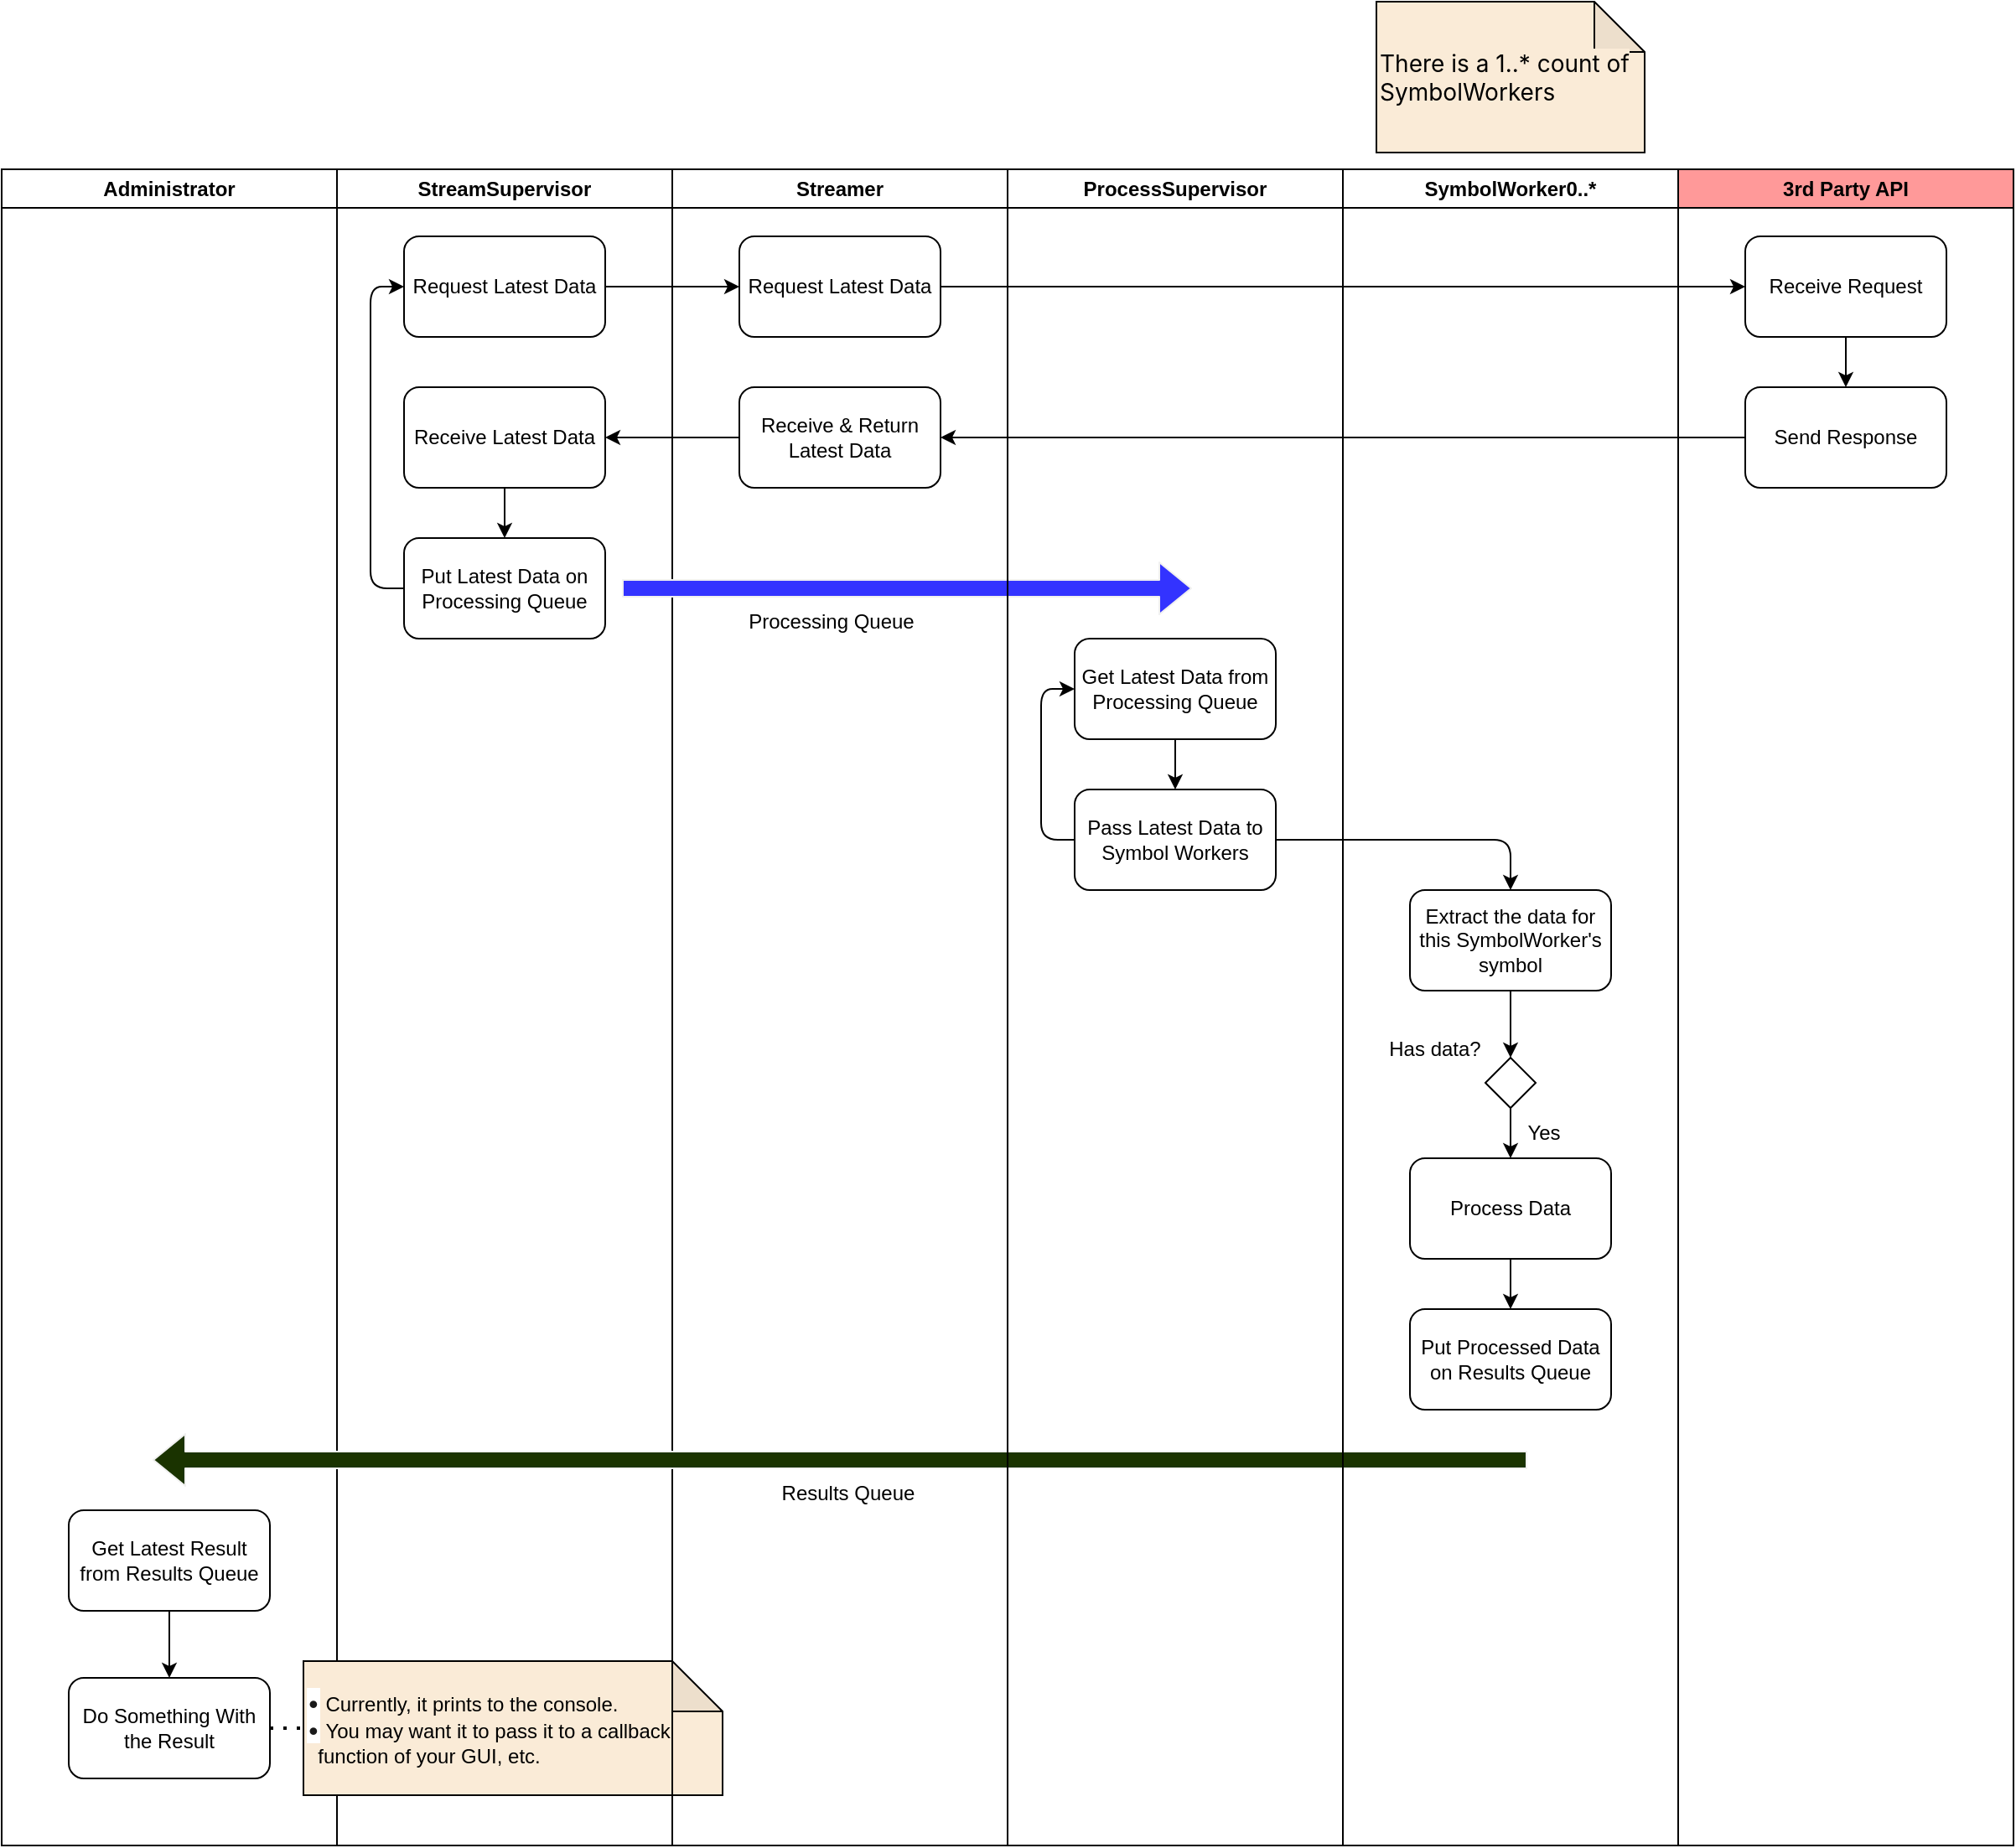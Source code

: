 <mxfile>
    <diagram id="RAs4SvAo-ulhIKiZPfPh" name="Page-1">
        <mxGraphModel dx="959" dy="490" grid="1" gridSize="10" guides="1" tooltips="1" connect="1" arrows="1" fold="1" page="1" pageScale="1" pageWidth="2339" pageHeight="3300" math="0" shadow="0">
            <root>
                <mxCell id="0"/>
                <mxCell id="1" parent="0"/>
                <mxCell id="2" value="Administrator&lt;br&gt;" style="swimlane;whiteSpace=wrap;html=1;startSize=23;" parent="1" vertex="1">
                    <mxGeometry x="40" y="110" width="200" height="1000" as="geometry"/>
                </mxCell>
                <mxCell id="43" value="Get Latest Result from Results&amp;nbsp;Queue" style="rounded=1;whiteSpace=wrap;html=1;" parent="2" vertex="1">
                    <mxGeometry x="40" y="800" width="120" height="60" as="geometry"/>
                </mxCell>
                <mxCell id="45" value="Do Something With the Result" style="rounded=1;whiteSpace=wrap;html=1;" parent="2" vertex="1">
                    <mxGeometry x="40" y="900" width="120" height="60" as="geometry"/>
                </mxCell>
                <mxCell id="46" value="" style="endArrow=classic;html=1;fillColor=#000033;exitX=0.5;exitY=1;exitDx=0;exitDy=0;" parent="2" source="43" target="45" edge="1">
                    <mxGeometry width="50" height="50" relative="1" as="geometry">
                        <mxPoint x="290" y="830" as="sourcePoint"/>
                        <mxPoint x="340" y="780" as="targetPoint"/>
                    </mxGeometry>
                </mxCell>
                <mxCell id="3" value="StreamSupervisor" style="swimlane;whiteSpace=wrap;html=1;startSize=23;" parent="1" vertex="1">
                    <mxGeometry x="240" y="110" width="200" height="1000" as="geometry"/>
                </mxCell>
                <mxCell id="9" value="Request Latest Data" style="rounded=1;whiteSpace=wrap;html=1;" parent="3" vertex="1">
                    <mxGeometry x="40" y="40" width="120" height="60" as="geometry"/>
                </mxCell>
                <mxCell id="17" value="Receive Latest Data" style="rounded=1;whiteSpace=wrap;html=1;" parent="3" vertex="1">
                    <mxGeometry x="40" y="130" width="120" height="60" as="geometry"/>
                </mxCell>
                <mxCell id="18" value="Put Latest Data on Processing Queue" style="rounded=1;whiteSpace=wrap;html=1;" parent="3" vertex="1">
                    <mxGeometry x="40" y="220" width="120" height="60" as="geometry"/>
                </mxCell>
                <mxCell id="20" value="" style="endArrow=classic;html=1;exitX=0.5;exitY=1;exitDx=0;exitDy=0;entryX=0.5;entryY=0;entryDx=0;entryDy=0;" parent="3" source="17" target="18" edge="1">
                    <mxGeometry width="50" height="50" relative="1" as="geometry">
                        <mxPoint x="240" y="320" as="sourcePoint"/>
                        <mxPoint x="290" y="270" as="targetPoint"/>
                    </mxGeometry>
                </mxCell>
                <mxCell id="50" value="" style="endArrow=classic;html=1;fillColor=#000033;exitX=0;exitY=0.5;exitDx=0;exitDy=0;entryX=0;entryY=0.5;entryDx=0;entryDy=0;" parent="3" source="18" target="9" edge="1">
                    <mxGeometry width="50" height="50" relative="1" as="geometry">
                        <mxPoint x="40" y="360" as="sourcePoint"/>
                        <mxPoint x="90" y="310" as="targetPoint"/>
                        <Array as="points">
                            <mxPoint x="20" y="250"/>
                            <mxPoint x="20" y="70"/>
                        </Array>
                    </mxGeometry>
                </mxCell>
                <mxCell id="62" value="&lt;span style=&quot;color: rgba(0, 0, 0, 0.9); font-family: -apple-system, system-ui, BlinkMacSystemFont, &amp;quot;Segoe UI&amp;quot;, Roboto, &amp;quot;Helvetica Neue&amp;quot;, &amp;quot;Fira Sans&amp;quot;, Ubuntu, Oxygen, &amp;quot;Oxygen Sans&amp;quot;, Cantarell, &amp;quot;Droid Sans&amp;quot;, &amp;quot;Apple Color Emoji&amp;quot;, &amp;quot;Segoe UI Emoji&amp;quot;, &amp;quot;Segoe UI Emoji&amp;quot;, &amp;quot;Segoe UI Symbol&amp;quot;, &amp;quot;Lucida Grande&amp;quot;, Helvetica, Arial, sans-serif; font-size: 14px; background-color: rgb(255, 255, 255);&quot;&gt;•&lt;/span&gt;&lt;font color=&quot;#000000&quot;&gt;&amp;nbsp;Currently, it prints to the console.&lt;br&gt;&lt;/font&gt;&lt;span style=&quot;color: rgba(0, 0, 0, 0.9); font-family: -apple-system, system-ui, BlinkMacSystemFont, &amp;quot;Segoe UI&amp;quot;, Roboto, &amp;quot;Helvetica Neue&amp;quot;, &amp;quot;Fira Sans&amp;quot;, Ubuntu, Oxygen, &amp;quot;Oxygen Sans&amp;quot;, Cantarell, &amp;quot;Droid Sans&amp;quot;, &amp;quot;Apple Color Emoji&amp;quot;, &amp;quot;Segoe UI Emoji&amp;quot;, &amp;quot;Segoe UI Emoji&amp;quot;, &amp;quot;Segoe UI Symbol&amp;quot;, &amp;quot;Lucida Grande&amp;quot;, Helvetica, Arial, sans-serif; font-size: 14px; background-color: rgb(255, 255, 255);&quot;&gt;•&lt;/span&gt;&lt;font color=&quot;#000000&quot;&gt;&amp;nbsp;You may want it to pass it to a callback&lt;br&gt;&amp;nbsp; function of your GUI, etc.&lt;/font&gt;" style="shape=note;whiteSpace=wrap;html=1;backgroundOutline=1;darkOpacity=0.05;fillColor=#faebd7;align=left;" parent="3" vertex="1">
                    <mxGeometry x="-20" y="890" width="250" height="80" as="geometry"/>
                </mxCell>
                <mxCell id="4" value="Streamer" style="swimlane;whiteSpace=wrap;html=1;startSize=23;" parent="1" vertex="1">
                    <mxGeometry x="440" y="110" width="200" height="1000" as="geometry"/>
                </mxCell>
                <mxCell id="10" value="Request Latest Data" style="rounded=1;whiteSpace=wrap;html=1;" parent="4" vertex="1">
                    <mxGeometry x="40" y="40" width="120" height="60" as="geometry"/>
                </mxCell>
                <mxCell id="15" value="Receive &amp;amp; Return Latest Data" style="rounded=1;whiteSpace=wrap;html=1;" parent="4" vertex="1">
                    <mxGeometry x="40" y="130" width="120" height="60" as="geometry"/>
                </mxCell>
                <mxCell id="21" value="" style="shape=flexArrow;endArrow=classic;html=1;fillColor=#3333FF;strokeColor=#F0F0F0;" parent="4" edge="1">
                    <mxGeometry width="50" height="50" relative="1" as="geometry">
                        <mxPoint x="-30" y="250" as="sourcePoint"/>
                        <mxPoint x="310" y="250" as="targetPoint"/>
                    </mxGeometry>
                </mxCell>
                <mxCell id="23" value="Processing Queue" style="text;html=1;strokeColor=none;fillColor=none;align=center;verticalAlign=middle;whiteSpace=wrap;rounded=0;" parent="4" vertex="1">
                    <mxGeometry x="40" y="260" width="110" height="20" as="geometry"/>
                </mxCell>
                <mxCell id="41" value="Results Queue" style="text;html=1;strokeColor=none;fillColor=none;align=center;verticalAlign=middle;whiteSpace=wrap;rounded=0;" parent="4" vertex="1">
                    <mxGeometry x="50" y="780" width="110" height="20" as="geometry"/>
                </mxCell>
                <mxCell id="40" value="" style="shape=flexArrow;endArrow=classic;html=1;fillColor=#1A3300;strokeColor=#F0F0F0;" parent="4" edge="1">
                    <mxGeometry width="50" height="50" relative="1" as="geometry">
                        <mxPoint x="510" y="770" as="sourcePoint"/>
                        <mxPoint x="-310" y="770" as="targetPoint"/>
                    </mxGeometry>
                </mxCell>
                <mxCell id="5" value="ProcessSupervisor" style="swimlane;whiteSpace=wrap;html=1;startSize=23;" parent="1" vertex="1">
                    <mxGeometry x="640" y="110" width="200" height="1000" as="geometry"/>
                </mxCell>
                <mxCell id="22" value="Get Latest Data from Processing Queue" style="rounded=1;whiteSpace=wrap;html=1;" parent="5" vertex="1">
                    <mxGeometry x="40" y="280" width="120" height="60" as="geometry"/>
                </mxCell>
                <mxCell id="25" value="Pass Latest Data to Symbol Workers" style="rounded=1;whiteSpace=wrap;html=1;" parent="5" vertex="1">
                    <mxGeometry x="40" y="370" width="120" height="60" as="geometry"/>
                </mxCell>
                <mxCell id="26" value="" style="endArrow=classic;html=1;fillColor=#000033;exitX=0.5;exitY=1;exitDx=0;exitDy=0;" parent="5" source="22" target="25" edge="1">
                    <mxGeometry width="50" height="50" relative="1" as="geometry">
                        <mxPoint x="280" y="360" as="sourcePoint"/>
                        <mxPoint x="330" y="310" as="targetPoint"/>
                    </mxGeometry>
                </mxCell>
                <mxCell id="52" value="" style="endArrow=classic;html=1;fillColor=#000033;exitX=0;exitY=0.5;exitDx=0;exitDy=0;entryX=0;entryY=0.5;entryDx=0;entryDy=0;" parent="5" source="25" target="22" edge="1">
                    <mxGeometry width="50" height="50" relative="1" as="geometry">
                        <mxPoint x="-90" y="370" as="sourcePoint"/>
                        <mxPoint x="-40" y="320" as="targetPoint"/>
                        <Array as="points">
                            <mxPoint x="20" y="400"/>
                            <mxPoint x="20" y="310"/>
                        </Array>
                    </mxGeometry>
                </mxCell>
                <mxCell id="6" value="SymbolWorker0..*" style="swimlane;whiteSpace=wrap;html=1;startSize=23;" parent="1" vertex="1">
                    <mxGeometry x="840" y="110" width="200" height="1000" as="geometry"/>
                </mxCell>
                <mxCell id="27" value="Extract the data for this SymbolWorker's symbol" style="rounded=1;whiteSpace=wrap;html=1;" parent="6" vertex="1">
                    <mxGeometry x="40" y="430" width="120" height="60" as="geometry"/>
                </mxCell>
                <mxCell id="31" value="Process Data" style="rounded=1;whiteSpace=wrap;html=1;" parent="6" vertex="1">
                    <mxGeometry x="40" y="590" width="120" height="60" as="geometry"/>
                </mxCell>
                <mxCell id="35" value="Put Processed Data on Results Queue" style="rounded=1;whiteSpace=wrap;html=1;" parent="6" vertex="1">
                    <mxGeometry x="40" y="680" width="120" height="60" as="geometry"/>
                </mxCell>
                <mxCell id="38" value="" style="endArrow=classic;html=1;fillColor=#000033;exitX=0.5;exitY=1;exitDx=0;exitDy=0;entryX=0.5;entryY=0;entryDx=0;entryDy=0;" parent="6" source="31" target="35" edge="1">
                    <mxGeometry width="50" height="50" relative="1" as="geometry">
                        <mxPoint x="-80" y="560" as="sourcePoint"/>
                        <mxPoint x="-30" y="510" as="targetPoint"/>
                    </mxGeometry>
                </mxCell>
                <mxCell id="55" value="" style="rhombus;whiteSpace=wrap;html=1;" parent="6" vertex="1">
                    <mxGeometry x="85" y="530" width="30" height="30" as="geometry"/>
                </mxCell>
                <mxCell id="56" value="Has data?" style="text;html=1;strokeColor=none;fillColor=none;align=center;verticalAlign=middle;whiteSpace=wrap;rounded=0;" parent="6" vertex="1">
                    <mxGeometry x="25" y="510" width="60" height="30" as="geometry"/>
                </mxCell>
                <mxCell id="57" value="" style="endArrow=classic;html=1;exitX=0.5;exitY=1;exitDx=0;exitDy=0;entryX=0.5;entryY=0;entryDx=0;entryDy=0;" parent="6" source="27" target="55" edge="1">
                    <mxGeometry width="50" height="50" relative="1" as="geometry">
                        <mxPoint x="130" y="590" as="sourcePoint"/>
                        <mxPoint x="180" y="540" as="targetPoint"/>
                    </mxGeometry>
                </mxCell>
                <mxCell id="59" value="" style="endArrow=classic;html=1;exitX=0.5;exitY=1;exitDx=0;exitDy=0;entryX=0.5;entryY=0;entryDx=0;entryDy=0;" parent="6" source="55" target="31" edge="1">
                    <mxGeometry width="50" height="50" relative="1" as="geometry">
                        <mxPoint x="120" y="610" as="sourcePoint"/>
                        <mxPoint x="170" y="560" as="targetPoint"/>
                    </mxGeometry>
                </mxCell>
                <mxCell id="60" value="Yes" style="text;html=1;strokeColor=none;fillColor=none;align=center;verticalAlign=middle;whiteSpace=wrap;rounded=0;" parent="6" vertex="1">
                    <mxGeometry x="90" y="560" width="60" height="30" as="geometry"/>
                </mxCell>
                <mxCell id="8" value="3rd Party API" style="swimlane;whiteSpace=wrap;html=1;startSize=23;fillColor=#FF9999;" parent="1" vertex="1">
                    <mxGeometry x="1040" y="110" width="200" height="1000" as="geometry"/>
                </mxCell>
                <mxCell id="12" value="Receive Request" style="rounded=1;whiteSpace=wrap;html=1;" parent="8" vertex="1">
                    <mxGeometry x="40" y="40" width="120" height="60" as="geometry"/>
                </mxCell>
                <mxCell id="13" value="Send Response" style="rounded=1;whiteSpace=wrap;html=1;" parent="8" vertex="1">
                    <mxGeometry x="40" y="130" width="120" height="60" as="geometry"/>
                </mxCell>
                <mxCell id="14" value="" style="endArrow=classic;html=1;exitX=0.5;exitY=1;exitDx=0;exitDy=0;entryX=0.5;entryY=0;entryDx=0;entryDy=0;" parent="8" source="12" target="13" edge="1">
                    <mxGeometry width="50" height="50" relative="1" as="geometry">
                        <mxPoint x="100" y="280" as="sourcePoint"/>
                        <mxPoint x="150" y="230" as="targetPoint"/>
                    </mxGeometry>
                </mxCell>
                <mxCell id="11" value="" style="endArrow=classic;html=1;exitX=1;exitY=0.5;exitDx=0;exitDy=0;entryX=0;entryY=0.5;entryDx=0;entryDy=0;" parent="1" source="9" target="10" edge="1">
                    <mxGeometry width="50" height="50" relative="1" as="geometry">
                        <mxPoint x="500" y="340" as="sourcePoint"/>
                        <mxPoint x="550" y="290" as="targetPoint"/>
                    </mxGeometry>
                </mxCell>
                <mxCell id="16" value="" style="endArrow=classic;html=1;exitX=0;exitY=0.5;exitDx=0;exitDy=0;entryX=1;entryY=0.5;entryDx=0;entryDy=0;" parent="1" source="13" target="15" edge="1">
                    <mxGeometry width="50" height="50" relative="1" as="geometry">
                        <mxPoint x="800" y="270" as="sourcePoint"/>
                        <mxPoint x="850" y="220" as="targetPoint"/>
                    </mxGeometry>
                </mxCell>
                <mxCell id="19" value="" style="endArrow=classic;html=1;exitX=0;exitY=0.5;exitDx=0;exitDy=0;entryX=1;entryY=0.5;entryDx=0;entryDy=0;" parent="1" source="15" target="17" edge="1">
                    <mxGeometry width="50" height="50" relative="1" as="geometry">
                        <mxPoint x="460" y="420" as="sourcePoint"/>
                        <mxPoint x="510" y="370" as="targetPoint"/>
                    </mxGeometry>
                </mxCell>
                <mxCell id="24" value="" style="endArrow=classic;html=1;fillColor=#000033;exitX=1;exitY=0.5;exitDx=0;exitDy=0;entryX=0;entryY=0.5;entryDx=0;entryDy=0;" parent="1" source="10" target="12" edge="1">
                    <mxGeometry width="50" height="50" relative="1" as="geometry">
                        <mxPoint x="820" y="220" as="sourcePoint"/>
                        <mxPoint x="870" y="170" as="targetPoint"/>
                    </mxGeometry>
                </mxCell>
                <mxCell id="28" value="" style="endArrow=classic;html=1;fillColor=#000033;exitX=1;exitY=0.5;exitDx=0;exitDy=0;entryX=0.5;entryY=0;entryDx=0;entryDy=0;" parent="1" source="25" target="27" edge="1">
                    <mxGeometry width="50" height="50" relative="1" as="geometry">
                        <mxPoint x="920" y="450" as="sourcePoint"/>
                        <mxPoint x="970" y="400" as="targetPoint"/>
                        <Array as="points">
                            <mxPoint x="940" y="510"/>
                        </Array>
                    </mxGeometry>
                </mxCell>
                <mxCell id="63" value="" style="endArrow=none;dashed=1;html=1;dashPattern=1 3;strokeWidth=2;fontColor=#000000;exitX=1;exitY=0.5;exitDx=0;exitDy=0;entryX=0;entryY=0.5;entryDx=0;entryDy=0;entryPerimeter=0;" parent="1" source="45" target="62" edge="1">
                    <mxGeometry width="50" height="50" relative="1" as="geometry">
                        <mxPoint x="110" y="1250" as="sourcePoint"/>
                        <mxPoint x="160" y="1200" as="targetPoint"/>
                    </mxGeometry>
                </mxCell>
                <mxCell id="64" value="&lt;font color=&quot;#000000&quot; face=&quot;-apple-system, system-ui, BlinkMacSystemFont, Segoe UI, Roboto, Helvetica Neue, Fira Sans, Ubuntu, Oxygen, Oxygen Sans, Cantarell, Droid Sans, Apple Color Emoji, Segoe UI Emoji, Segoe UI Emoji, Segoe UI Symbol, Lucida Grande, Helvetica, Arial, sans-serif&quot;&gt;&lt;span style=&quot;font-size: 14px; background-color: rgb(250, 235, 215);&quot;&gt;There is a 1..* count of SymbolWorkers&lt;/span&gt;&lt;/font&gt;" style="shape=note;whiteSpace=wrap;html=1;backgroundOutline=1;darkOpacity=0.05;fillColor=#faebd7;align=left;" parent="1" vertex="1">
                    <mxGeometry x="860" y="10" width="160" height="90" as="geometry"/>
                </mxCell>
            </root>
        </mxGraphModel>
    </diagram>
</mxfile>